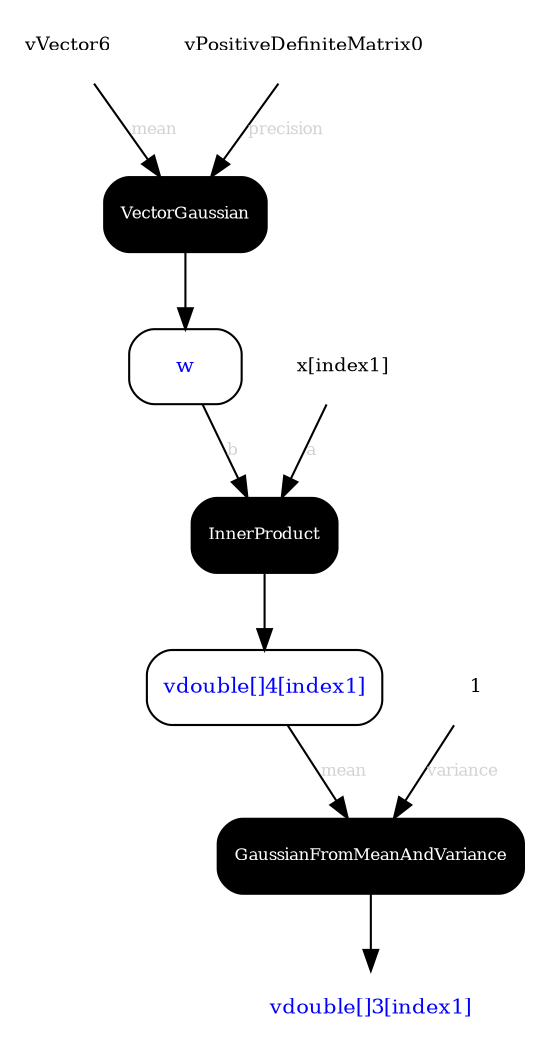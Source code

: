 digraph Model
{
    node [ fontsize=8, style="filled, rounded", fillcolor=transparent ];

    node0 [ label="vVector6" fontsize="9" shape="none" ];
    node1 [ label="VectorGaussian" fontsize="8" fontcolor="#FFFFFF" fillcolor="#000000" shape="box" ];
    node2 [ label="vPositiveDefiniteMatrix0" fontsize="9" shape="none" ];
    node3 [ label="w" fontsize="10" fontcolor="#0000FF" shape="box" ];
    node4 [ label="x[index1]" fontsize="9" shape="none" ];
    node5 [ label="InnerProduct" fontsize="8" fontcolor="#FFFFFF" fillcolor="#000000" shape="box" ];
    node6 [ label="vdouble[]4[index1]" fontsize="10" fontcolor="#0000FF" shape="box" ];
    node7 [ label="GaussianFromMeanAndVariance" fontsize="8" fontcolor="#FFFFFF" fillcolor="#000000" shape="box" ];
    node8 [ label="1" fontsize="9" shape="none" ];
    node9 [ label="vdouble[]3[index1]" fontsize="10" fontcolor="#0000FF" shape="none" ];

    node0 -> node1 [ label="mean" fontsize="8" fontcolor="#D3D3D3" ];
    node2 -> node1 [ label="precision" fontsize="8" fontcolor="#D3D3D3" ];
    node1 -> node3 [ label="" fontsize="8" fontcolor="#D3D3D3" ];
    node4 -> node5 [ label="a" fontsize="8" fontcolor="#D3D3D3" ];
    node3 -> node5 [ label="b" fontsize="8" fontcolor="#D3D3D3" ];
    node5 -> node6 [ label="" fontsize="8" fontcolor="#D3D3D3" ];
    node6 -> node7 [ label="mean" fontsize="8" fontcolor="#D3D3D3" ];
    node8 -> node7 [ label="variance" fontsize="8" fontcolor="#D3D3D3" ];
    node7 -> node9 [ label="" fontsize="8" fontcolor="#D3D3D3" ];
}
